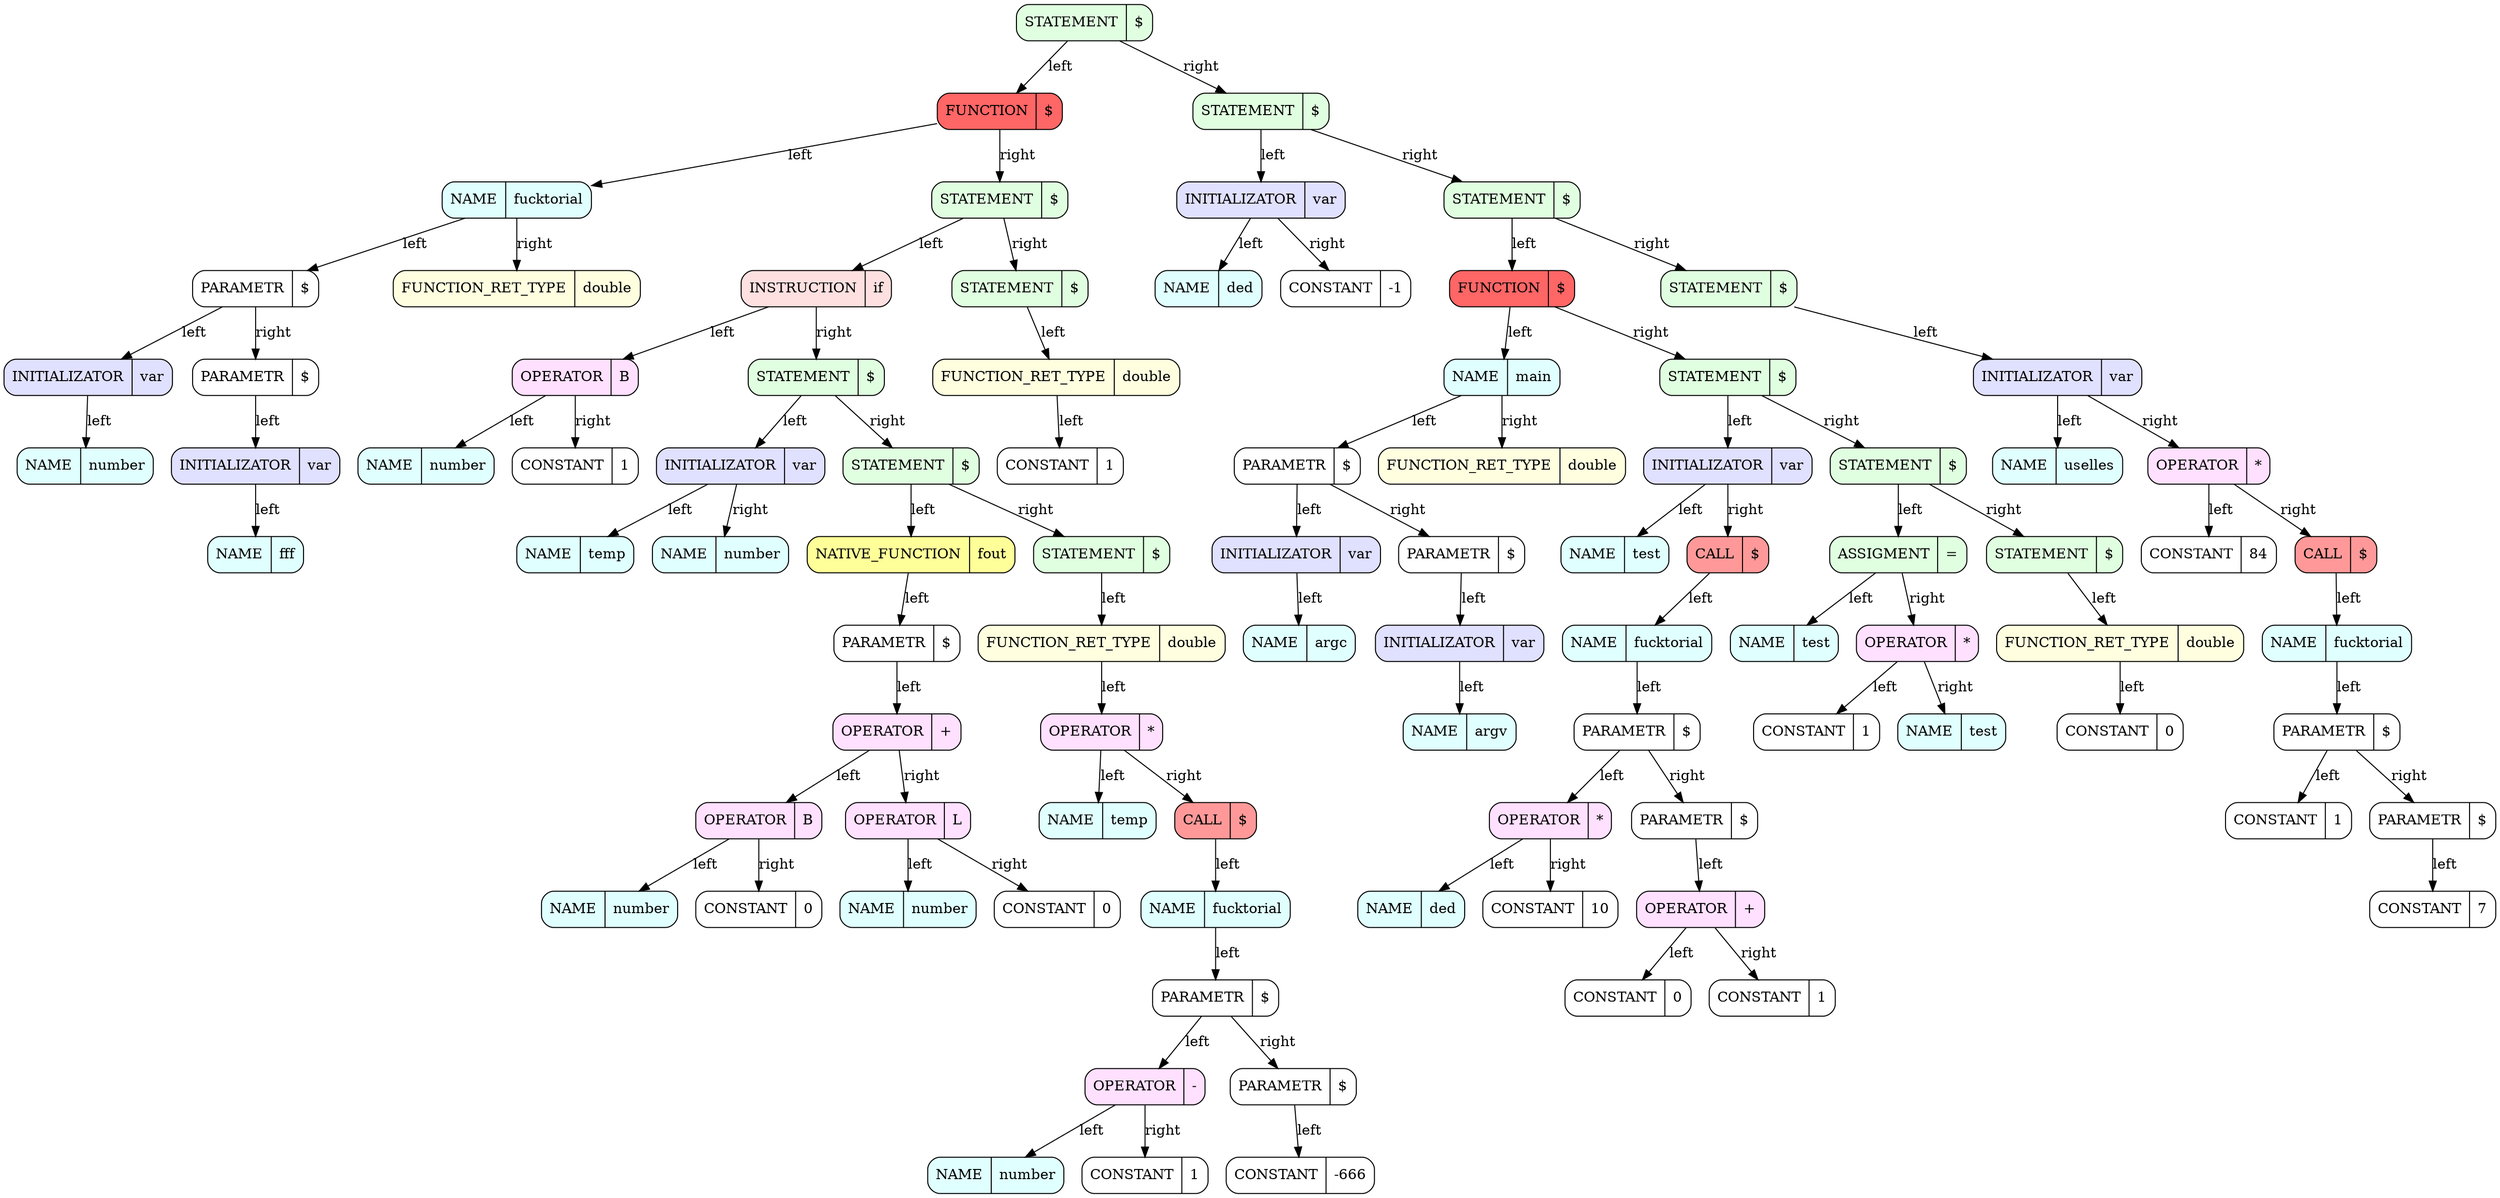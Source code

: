 ########################################################### SetDot
digraph 
{
rankdir = TB # RANKDIR
		node_0x55bc4a6df320 [style = filled, fillcolor = "#E0FFE0", shape = Mrecord label =  "STATEMENT | {$}"]
		node_0x55bc4a6df358 [style = filled, fillcolor = "#FF6666", shape = Mrecord label =  "FUNCTION | {$}"]
		node_0x55bc4a6df390 [style = filled, fillcolor = "#E0FFFF", shape = Mrecord label =  "NAME | {fucktorial}"]
		node_0x55bc4a6df3c8 [style = filled, fillcolor = "#FFFFFF", shape = Mrecord label =  "PARAMETR | {$}"]
		node_0x55bc4a6df400 [style = filled, fillcolor = "#E0E0FF", shape = Mrecord label =  "INITIALIZATOR | {var}"]
		node_0x55bc4a6df438 [style = filled, fillcolor = "#E0FFFF", shape = Mrecord label =  "NAME | {number}"]
		node_0x55bc4a6df400 -> node_0x55bc4a6df438 [label = "left"]
		node_0x55bc4a6df3c8 -> node_0x55bc4a6df400 [label = "left"]
		node_0x55bc4a6df470 [style = filled, fillcolor = "#FFFFFF", shape = Mrecord label =  "PARAMETR | {$}"]
		node_0x55bc4a6df4a8 [style = filled, fillcolor = "#E0E0FF", shape = Mrecord label =  "INITIALIZATOR | {var}"]
		node_0x55bc4a6df4e0 [style = filled, fillcolor = "#E0FFFF", shape = Mrecord label =  "NAME | {fff}"]
		node_0x55bc4a6df4a8 -> node_0x55bc4a6df4e0 [label = "left"]
		node_0x55bc4a6df470 -> node_0x55bc4a6df4a8 [label = "left"]
		node_0x55bc4a6df3c8 -> node_0x55bc4a6df470 [label = "right"]
		node_0x55bc4a6df390 -> node_0x55bc4a6df3c8 [label = "left"]
		node_0x55bc4a6df518 [style = filled, fillcolor = "#FFFFE0", shape = Mrecord label =  "FUNCTION_RET_TYPE | {double}"]
		node_0x55bc4a6df390 -> node_0x55bc4a6df518 [label = "right"]
		node_0x55bc4a6df358 -> node_0x55bc4a6df390 [label = "left"]
		node_0x55bc4a6df550 [style = filled, fillcolor = "#E0FFE0", shape = Mrecord label =  "STATEMENT | {$}"]
		node_0x55bc4a6df588 [style = filled, fillcolor = "#FFE0E0", shape = Mrecord label =  "INSTRUCTION | {if}"]
		node_0x55bc4a6df5c0 [style = filled, fillcolor = "#FFE0FF", shape = Mrecord label =  "OPERATOR | {B}"]
		node_0x55bc4a6df5f8 [style = filled, fillcolor = "#E0FFFF", shape = Mrecord label =  "NAME | {number}"]
		node_0x55bc4a6df5c0 -> node_0x55bc4a6df5f8 [label = "left"]
		node_0x55bc4a6df630 [style = filled, fillcolor = "#FFFFFF", shape = Mrecord label =  "CONSTANT | {1}"]
		node_0x55bc4a6df5c0 -> node_0x55bc4a6df630 [label = "right"]
		node_0x55bc4a6df588 -> node_0x55bc4a6df5c0 [label = "left"]
		node_0x55bc4a6df668 [style = filled, fillcolor = "#E0FFE0", shape = Mrecord label =  "STATEMENT | {$}"]
		node_0x55bc4a6df6a0 [style = filled, fillcolor = "#E0E0FF", shape = Mrecord label =  "INITIALIZATOR | {var}"]
		node_0x55bc4a6df6d8 [style = filled, fillcolor = "#E0FFFF", shape = Mrecord label =  "NAME | {temp}"]
		node_0x55bc4a6df6a0 -> node_0x55bc4a6df6d8 [label = "left"]
		node_0x55bc4a6df710 [style = filled, fillcolor = "#E0FFFF", shape = Mrecord label =  "NAME | {number}"]
		node_0x55bc4a6df6a0 -> node_0x55bc4a6df710 [label = "right"]
		node_0x55bc4a6df668 -> node_0x55bc4a6df6a0 [label = "left"]
		node_0x55bc4a6df748 [style = filled, fillcolor = "#E0FFE0", shape = Mrecord label =  "STATEMENT | {$}"]
		node_0x55bc4a6df780 [style = filled, fillcolor = "#FFFF99", shape = Mrecord label =  "NATIVE_FUNCTION | {fout}"]
		node_0x55bc4a6df7b8 [style = filled, fillcolor = "#FFFFFF", shape = Mrecord label =  "PARAMETR | {$}"]
		node_0x55bc4a6df7f0 [style = filled, fillcolor = "#FFE0FF", shape = Mrecord label =  "OPERATOR | {+}"]
		node_0x55bc4a6df828 [style = filled, fillcolor = "#FFE0FF", shape = Mrecord label =  "OPERATOR | {B}"]
		node_0x55bc4a6df860 [style = filled, fillcolor = "#E0FFFF", shape = Mrecord label =  "NAME | {number}"]
		node_0x55bc4a6df828 -> node_0x55bc4a6df860 [label = "left"]
		node_0x55bc4a6df898 [style = filled, fillcolor = "#FFFFFF", shape = Mrecord label =  "CONSTANT | {0}"]
		node_0x55bc4a6df828 -> node_0x55bc4a6df898 [label = "right"]
		node_0x55bc4a6df7f0 -> node_0x55bc4a6df828 [label = "left"]
		node_0x55bc4a6df8d0 [style = filled, fillcolor = "#FFE0FF", shape = Mrecord label =  "OPERATOR | {L}"]
		node_0x55bc4a6df908 [style = filled, fillcolor = "#E0FFFF", shape = Mrecord label =  "NAME | {number}"]
		node_0x55bc4a6df8d0 -> node_0x55bc4a6df908 [label = "left"]
		node_0x55bc4a6df940 [style = filled, fillcolor = "#FFFFFF", shape = Mrecord label =  "CONSTANT | {0}"]
		node_0x55bc4a6df8d0 -> node_0x55bc4a6df940 [label = "right"]
		node_0x55bc4a6df7f0 -> node_0x55bc4a6df8d0 [label = "right"]
		node_0x55bc4a6df7b8 -> node_0x55bc4a6df7f0 [label = "left"]
		node_0x55bc4a6df780 -> node_0x55bc4a6df7b8 [label = "left"]
		node_0x55bc4a6df748 -> node_0x55bc4a6df780 [label = "left"]
		node_0x55bc4a6df978 [style = filled, fillcolor = "#E0FFE0", shape = Mrecord label =  "STATEMENT | {$}"]
		node_0x55bc4a6df9b0 [style = filled, fillcolor = "#FFFFE0", shape = Mrecord label =  "FUNCTION_RET_TYPE | {double}"]
		node_0x55bc4a6df9e8 [style = filled, fillcolor = "#FFE0FF", shape = Mrecord label =  "OPERATOR | {*}"]
		node_0x55bc4a6dfa20 [style = filled, fillcolor = "#E0FFFF", shape = Mrecord label =  "NAME | {temp}"]
		node_0x55bc4a6df9e8 -> node_0x55bc4a6dfa20 [label = "left"]
		node_0x55bc4a6dfa58 [style = filled, fillcolor = "#FF9999", shape = Mrecord label =  "CALL | {$}"]
		node_0x55bc4a6dfa90 [style = filled, fillcolor = "#E0FFFF", shape = Mrecord label =  "NAME | {fucktorial}"]
		node_0x55bc4a6dfac8 [style = filled, fillcolor = "#FFFFFF", shape = Mrecord label =  "PARAMETR | {$}"]
		node_0x55bc4a6dfb00 [style = filled, fillcolor = "#FFE0FF", shape = Mrecord label =  "OPERATOR | {-}"]
		node_0x55bc4a6dfb38 [style = filled, fillcolor = "#E0FFFF", shape = Mrecord label =  "NAME | {number}"]
		node_0x55bc4a6dfb00 -> node_0x55bc4a6dfb38 [label = "left"]
		node_0x55bc4a6dfb70 [style = filled, fillcolor = "#FFFFFF", shape = Mrecord label =  "CONSTANT | {1}"]
		node_0x55bc4a6dfb00 -> node_0x55bc4a6dfb70 [label = "right"]
		node_0x55bc4a6dfac8 -> node_0x55bc4a6dfb00 [label = "left"]
		node_0x55bc4a6dfba8 [style = filled, fillcolor = "#FFFFFF", shape = Mrecord label =  "PARAMETR | {$}"]
		node_0x55bc4a6dfbe0 [style = filled, fillcolor = "#FFFFFF", shape = Mrecord label =  "CONSTANT | {-666}"]
		node_0x55bc4a6dfba8 -> node_0x55bc4a6dfbe0 [label = "left"]
		node_0x55bc4a6dfac8 -> node_0x55bc4a6dfba8 [label = "right"]
		node_0x55bc4a6dfa90 -> node_0x55bc4a6dfac8 [label = "left"]
		node_0x55bc4a6dfa58 -> node_0x55bc4a6dfa90 [label = "left"]
		node_0x55bc4a6df9e8 -> node_0x55bc4a6dfa58 [label = "right"]
		node_0x55bc4a6df9b0 -> node_0x55bc4a6df9e8 [label = "left"]
		node_0x55bc4a6df978 -> node_0x55bc4a6df9b0 [label = "left"]
		node_0x55bc4a6df748 -> node_0x55bc4a6df978 [label = "right"]
		node_0x55bc4a6df668 -> node_0x55bc4a6df748 [label = "right"]
		node_0x55bc4a6df588 -> node_0x55bc4a6df668 [label = "right"]
		node_0x55bc4a6df550 -> node_0x55bc4a6df588 [label = "left"]
		node_0x55bc4a6dfc18 [style = filled, fillcolor = "#E0FFE0", shape = Mrecord label =  "STATEMENT | {$}"]
		node_0x55bc4a6dfc50 [style = filled, fillcolor = "#FFFFE0", shape = Mrecord label =  "FUNCTION_RET_TYPE | {double}"]
		node_0x55bc4a6dfc88 [style = filled, fillcolor = "#FFFFFF", shape = Mrecord label =  "CONSTANT | {1}"]
		node_0x55bc4a6dfc50 -> node_0x55bc4a6dfc88 [label = "left"]
		node_0x55bc4a6dfc18 -> node_0x55bc4a6dfc50 [label = "left"]
		node_0x55bc4a6df550 -> node_0x55bc4a6dfc18 [label = "right"]
		node_0x55bc4a6df358 -> node_0x55bc4a6df550 [label = "right"]
		node_0x55bc4a6df320 -> node_0x55bc4a6df358 [label = "left"]
		node_0x55bc4a6dfcc0 [style = filled, fillcolor = "#E0FFE0", shape = Mrecord label =  "STATEMENT | {$}"]
		node_0x55bc4a6dfcf8 [style = filled, fillcolor = "#E0E0FF", shape = Mrecord label =  "INITIALIZATOR | {var}"]
		node_0x55bc4a6dfd30 [style = filled, fillcolor = "#E0FFFF", shape = Mrecord label =  "NAME | {ded}"]
		node_0x55bc4a6dfcf8 -> node_0x55bc4a6dfd30 [label = "left"]
		node_0x55bc4a6dfd68 [style = filled, fillcolor = "#FFFFFF", shape = Mrecord label =  "CONSTANT | {-1}"]
		node_0x55bc4a6dfcf8 -> node_0x55bc4a6dfd68 [label = "right"]
		node_0x55bc4a6dfcc0 -> node_0x55bc4a6dfcf8 [label = "left"]
		node_0x55bc4a6dfda0 [style = filled, fillcolor = "#E0FFE0", shape = Mrecord label =  "STATEMENT | {$}"]
		node_0x55bc4a6dfdd8 [style = filled, fillcolor = "#FF6666", shape = Mrecord label =  "FUNCTION | {$}"]
		node_0x55bc4a6dfe10 [style = filled, fillcolor = "#E0FFFF", shape = Mrecord label =  "NAME | {main}"]
		node_0x55bc4a6dfe48 [style = filled, fillcolor = "#FFFFFF", shape = Mrecord label =  "PARAMETR | {$}"]
		node_0x55bc4a6dfe80 [style = filled, fillcolor = "#E0E0FF", shape = Mrecord label =  "INITIALIZATOR | {var}"]
		node_0x55bc4a6dfeb8 [style = filled, fillcolor = "#E0FFFF", shape = Mrecord label =  "NAME | {argc}"]
		node_0x55bc4a6dfe80 -> node_0x55bc4a6dfeb8 [label = "left"]
		node_0x55bc4a6dfe48 -> node_0x55bc4a6dfe80 [label = "left"]
		node_0x55bc4a6dfef0 [style = filled, fillcolor = "#FFFFFF", shape = Mrecord label =  "PARAMETR | {$}"]
		node_0x55bc4a6dff28 [style = filled, fillcolor = "#E0E0FF", shape = Mrecord label =  "INITIALIZATOR | {var}"]
		node_0x55bc4a6dff60 [style = filled, fillcolor = "#E0FFFF", shape = Mrecord label =  "NAME | {argv}"]
		node_0x55bc4a6dff28 -> node_0x55bc4a6dff60 [label = "left"]
		node_0x55bc4a6dfef0 -> node_0x55bc4a6dff28 [label = "left"]
		node_0x55bc4a6dfe48 -> node_0x55bc4a6dfef0 [label = "right"]
		node_0x55bc4a6dfe10 -> node_0x55bc4a6dfe48 [label = "left"]
		node_0x55bc4a6dff98 [style = filled, fillcolor = "#FFFFE0", shape = Mrecord label =  "FUNCTION_RET_TYPE | {double}"]
		node_0x55bc4a6dfe10 -> node_0x55bc4a6dff98 [label = "right"]
		node_0x55bc4a6dfdd8 -> node_0x55bc4a6dfe10 [label = "left"]
		node_0x55bc4a6dffd0 [style = filled, fillcolor = "#E0FFE0", shape = Mrecord label =  "STATEMENT | {$}"]
		node_0x55bc4a6e0008 [style = filled, fillcolor = "#E0E0FF", shape = Mrecord label =  "INITIALIZATOR | {var}"]
		node_0x55bc4a6e0040 [style = filled, fillcolor = "#E0FFFF", shape = Mrecord label =  "NAME | {test}"]
		node_0x55bc4a6e0008 -> node_0x55bc4a6e0040 [label = "left"]
		node_0x55bc4a6e0078 [style = filled, fillcolor = "#FF9999", shape = Mrecord label =  "CALL | {$}"]
		node_0x55bc4a6e00b0 [style = filled, fillcolor = "#E0FFFF", shape = Mrecord label =  "NAME | {fucktorial}"]
		node_0x55bc4a6e00e8 [style = filled, fillcolor = "#FFFFFF", shape = Mrecord label =  "PARAMETR | {$}"]
		node_0x55bc4a6e0120 [style = filled, fillcolor = "#FFE0FF", shape = Mrecord label =  "OPERATOR | {*}"]
		node_0x55bc4a6e0158 [style = filled, fillcolor = "#E0FFFF", shape = Mrecord label =  "NAME | {ded}"]
		node_0x55bc4a6e0120 -> node_0x55bc4a6e0158 [label = "left"]
		node_0x55bc4a6e0190 [style = filled, fillcolor = "#FFFFFF", shape = Mrecord label =  "CONSTANT | {10}"]
		node_0x55bc4a6e0120 -> node_0x55bc4a6e0190 [label = "right"]
		node_0x55bc4a6e00e8 -> node_0x55bc4a6e0120 [label = "left"]
		node_0x55bc4a6e01c8 [style = filled, fillcolor = "#FFFFFF", shape = Mrecord label =  "PARAMETR | {$}"]
		node_0x55bc4a6e0200 [style = filled, fillcolor = "#FFE0FF", shape = Mrecord label =  "OPERATOR | {+}"]
		node_0x55bc4a6e0238 [style = filled, fillcolor = "#FFFFFF", shape = Mrecord label =  "CONSTANT | {0}"]
		node_0x55bc4a6e0200 -> node_0x55bc4a6e0238 [label = "left"]
		node_0x55bc4a6e0270 [style = filled, fillcolor = "#FFFFFF", shape = Mrecord label =  "CONSTANT | {1}"]
		node_0x55bc4a6e0200 -> node_0x55bc4a6e0270 [label = "right"]
		node_0x55bc4a6e01c8 -> node_0x55bc4a6e0200 [label = "left"]
		node_0x55bc4a6e00e8 -> node_0x55bc4a6e01c8 [label = "right"]
		node_0x55bc4a6e00b0 -> node_0x55bc4a6e00e8 [label = "left"]
		node_0x55bc4a6e0078 -> node_0x55bc4a6e00b0 [label = "left"]
		node_0x55bc4a6e0008 -> node_0x55bc4a6e0078 [label = "right"]
		node_0x55bc4a6dffd0 -> node_0x55bc4a6e0008 [label = "left"]
		node_0x55bc4a6e02a8 [style = filled, fillcolor = "#E0FFE0", shape = Mrecord label =  "STATEMENT | {$}"]
		node_0x55bc4a6e02e0 [style = filled, fillcolor = "#E0FFE0", shape = Mrecord label =  "ASSIGMENT | {=}"]
		node_0x55bc4a6e0318 [style = filled, fillcolor = "#E0FFFF", shape = Mrecord label =  "NAME | {test}"]
		node_0x55bc4a6e02e0 -> node_0x55bc4a6e0318 [label = "left"]
		node_0x55bc4a6e0350 [style = filled, fillcolor = "#FFE0FF", shape = Mrecord label =  "OPERATOR | {*}"]
		node_0x55bc4a6e0388 [style = filled, fillcolor = "#FFFFFF", shape = Mrecord label =  "CONSTANT | {1}"]
		node_0x55bc4a6e0350 -> node_0x55bc4a6e0388 [label = "left"]
		node_0x55bc4a6e03c0 [style = filled, fillcolor = "#E0FFFF", shape = Mrecord label =  "NAME | {test}"]
		node_0x55bc4a6e0350 -> node_0x55bc4a6e03c0 [label = "right"]
		node_0x55bc4a6e02e0 -> node_0x55bc4a6e0350 [label = "right"]
		node_0x55bc4a6e02a8 -> node_0x55bc4a6e02e0 [label = "left"]
		node_0x55bc4a6e03f8 [style = filled, fillcolor = "#E0FFE0", shape = Mrecord label =  "STATEMENT | {$}"]
		node_0x55bc4a6e0430 [style = filled, fillcolor = "#FFFFE0", shape = Mrecord label =  "FUNCTION_RET_TYPE | {double}"]
		node_0x55bc4a6e0468 [style = filled, fillcolor = "#FFFFFF", shape = Mrecord label =  "CONSTANT | {0}"]
		node_0x55bc4a6e0430 -> node_0x55bc4a6e0468 [label = "left"]
		node_0x55bc4a6e03f8 -> node_0x55bc4a6e0430 [label = "left"]
		node_0x55bc4a6e02a8 -> node_0x55bc4a6e03f8 [label = "right"]
		node_0x55bc4a6dffd0 -> node_0x55bc4a6e02a8 [label = "right"]
		node_0x55bc4a6dfdd8 -> node_0x55bc4a6dffd0 [label = "right"]
		node_0x55bc4a6dfda0 -> node_0x55bc4a6dfdd8 [label = "left"]
		node_0x55bc4a6e04a0 [style = filled, fillcolor = "#E0FFE0", shape = Mrecord label =  "STATEMENT | {$}"]
		node_0x55bc4a6e04d8 [style = filled, fillcolor = "#E0E0FF", shape = Mrecord label =  "INITIALIZATOR | {var}"]
		node_0x55bc4a6e0510 [style = filled, fillcolor = "#E0FFFF", shape = Mrecord label =  "NAME | {uselles}"]
		node_0x55bc4a6e04d8 -> node_0x55bc4a6e0510 [label = "left"]
		node_0x55bc4a6e0548 [style = filled, fillcolor = "#FFE0FF", shape = Mrecord label =  "OPERATOR | {*}"]
		node_0x55bc4a6e0580 [style = filled, fillcolor = "#FFFFFF", shape = Mrecord label =  "CONSTANT | {84}"]
		node_0x55bc4a6e0548 -> node_0x55bc4a6e0580 [label = "left"]
		node_0x55bc4a6e05b8 [style = filled, fillcolor = "#FF9999", shape = Mrecord label =  "CALL | {$}"]
		node_0x55bc4a6e05f0 [style = filled, fillcolor = "#E0FFFF", shape = Mrecord label =  "NAME | {fucktorial}"]
		node_0x55bc4a6e0628 [style = filled, fillcolor = "#FFFFFF", shape = Mrecord label =  "PARAMETR | {$}"]
		node_0x55bc4a6e0660 [style = filled, fillcolor = "#FFFFFF", shape = Mrecord label =  "CONSTANT | {1}"]
		node_0x55bc4a6e0628 -> node_0x55bc4a6e0660 [label = "left"]
		node_0x55bc4a6e0698 [style = filled, fillcolor = "#FFFFFF", shape = Mrecord label =  "PARAMETR | {$}"]
		node_0x55bc4a6e06d0 [style = filled, fillcolor = "#FFFFFF", shape = Mrecord label =  "CONSTANT | {7}"]
		node_0x55bc4a6e0698 -> node_0x55bc4a6e06d0 [label = "left"]
		node_0x55bc4a6e0628 -> node_0x55bc4a6e0698 [label = "right"]
		node_0x55bc4a6e05f0 -> node_0x55bc4a6e0628 [label = "left"]
		node_0x55bc4a6e05b8 -> node_0x55bc4a6e05f0 [label = "left"]
		node_0x55bc4a6e0548 -> node_0x55bc4a6e05b8 [label = "right"]
		node_0x55bc4a6e04d8 -> node_0x55bc4a6e0548 [label = "right"]
		node_0x55bc4a6e04a0 -> node_0x55bc4a6e04d8 [label = "left"]
		node_0x55bc4a6dfda0 -> node_0x55bc4a6e04a0 [label = "right"]
		node_0x55bc4a6dfcc0 -> node_0x55bc4a6dfda0 [label = "right"]
		node_0x55bc4a6df320 -> node_0x55bc4a6dfcc0 [label = "right"]
########################################################### SetEndDot

}